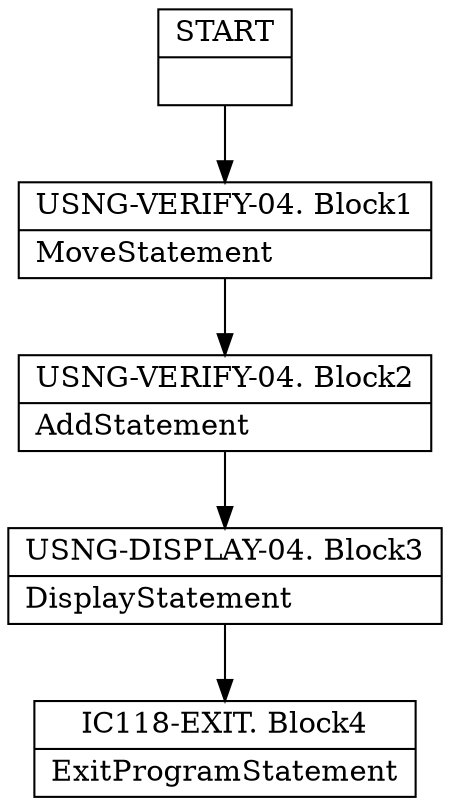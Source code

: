 digraph Cfg {
node [
shape = "record"
]

edge [
arrowtail = "empty"
]
Block0 [
label = "{START|}"
]
Block1 [
label = "{USNG-VERIFY-04. Block1|MoveStatement\l}"
]
Block2 [
label = "{USNG-VERIFY-04. Block2|AddStatement\l}"
]
Block3 [
label = "{USNG-DISPLAY-04. Block3|DisplayStatement\l}"
]
Block4 [
label = "{IC118-EXIT. Block4|ExitProgramStatement\l}"
]
Block0 -> Block1
Block1 -> Block2
Block2 -> Block3
Block3 -> Block4

}
